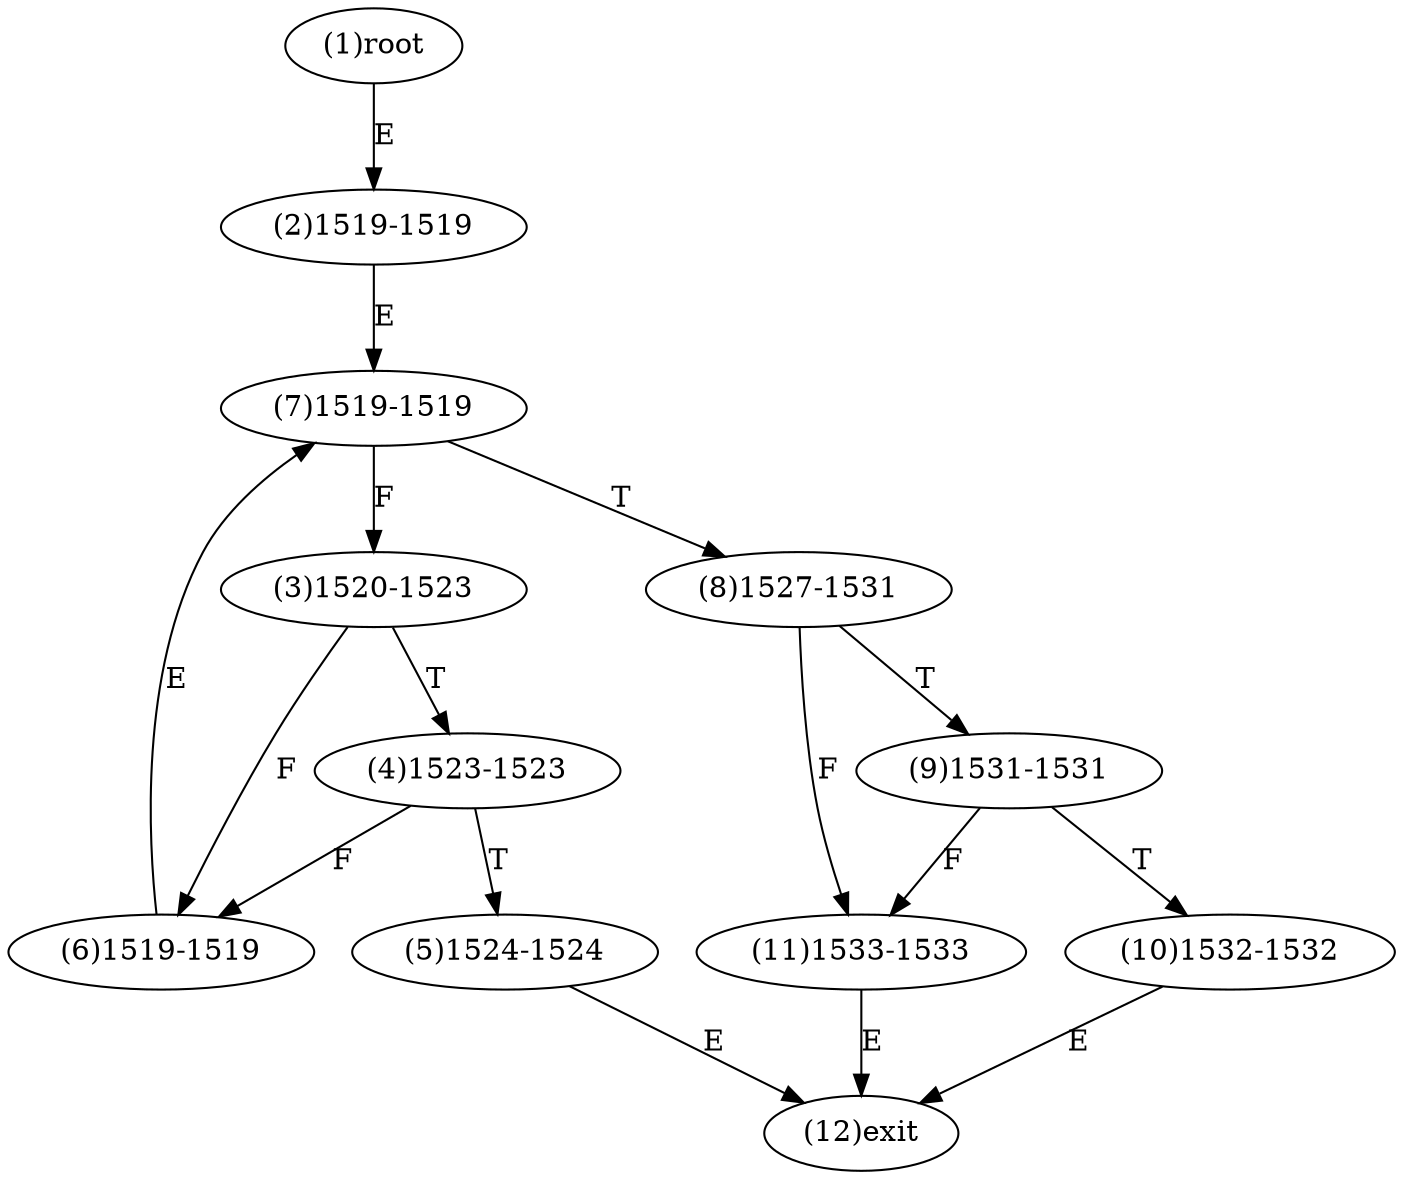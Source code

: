 digraph "" { 
1[ label="(1)root"];
2[ label="(2)1519-1519"];
3[ label="(3)1520-1523"];
4[ label="(4)1523-1523"];
5[ label="(5)1524-1524"];
6[ label="(6)1519-1519"];
7[ label="(7)1519-1519"];
8[ label="(8)1527-1531"];
9[ label="(9)1531-1531"];
10[ label="(10)1532-1532"];
11[ label="(11)1533-1533"];
12[ label="(12)exit"];
1->2[ label="E"];
2->7[ label="E"];
3->6[ label="F"];
3->4[ label="T"];
4->6[ label="F"];
4->5[ label="T"];
5->12[ label="E"];
6->7[ label="E"];
7->3[ label="F"];
7->8[ label="T"];
8->11[ label="F"];
8->9[ label="T"];
9->11[ label="F"];
9->10[ label="T"];
10->12[ label="E"];
11->12[ label="E"];
}